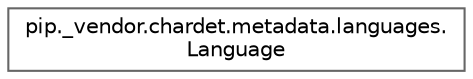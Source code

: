 digraph "Graphical Class Hierarchy"
{
 // LATEX_PDF_SIZE
  bgcolor="transparent";
  edge [fontname=Helvetica,fontsize=10,labelfontname=Helvetica,labelfontsize=10];
  node [fontname=Helvetica,fontsize=10,shape=box,height=0.2,width=0.4];
  rankdir="LR";
  Node0 [id="Node000000",label="pip._vendor.chardet.metadata.languages.\lLanguage",height=0.2,width=0.4,color="grey40", fillcolor="white", style="filled",URL="$classpip_1_1__vendor_1_1chardet_1_1metadata_1_1languages_1_1_language.html",tooltip=" "];
}

